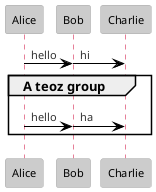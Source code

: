 ' Do not edit
' Theme Gallery
' autogenerated by script
'
@startuml
!theme reddress-lightred
!pragma teoz true
Alice -> Bob : hello
& Bob -> Charlie : hi
group A teoz group
Alice -> Bob : hello
& Bob -> Charlie : ha
end
@enduml
